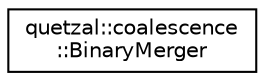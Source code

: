 digraph "Graphical Class Hierarchy"
{
 // LATEX_PDF_SIZE
  edge [fontname="Helvetica",fontsize="10",labelfontname="Helvetica",labelfontsize="10"];
  node [fontname="Helvetica",fontsize="10",shape=record];
  rankdir="LR";
  Node0 [label="quetzal::coalescence\l::BinaryMerger",height=0.2,width=0.4,color="black", fillcolor="white", style="filled",URL="$structquetzal_1_1coalescence_1_1_binary_merger.html",tooltip="Discrete generation binary merger."];
}
